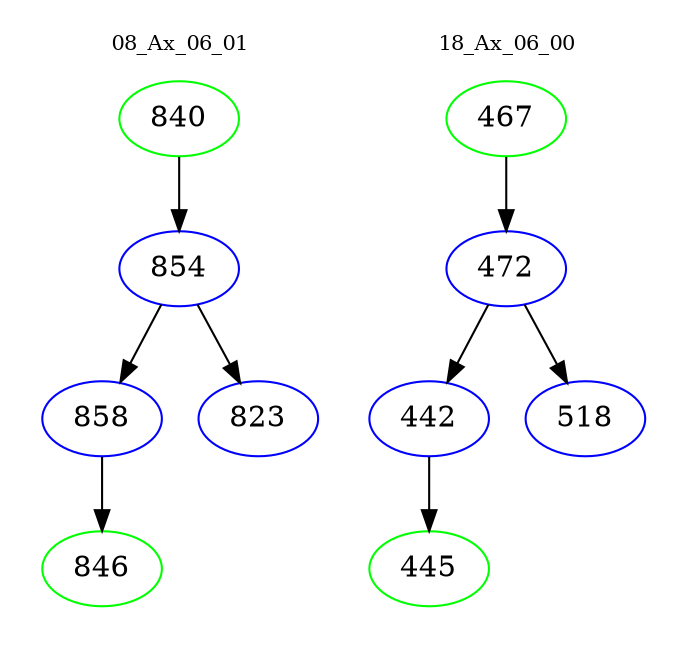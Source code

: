 digraph{
subgraph cluster_0 {
color = white
label = "08_Ax_06_01";
fontsize=10;
T0_840 [label="840", color="green"]
T0_840 -> T0_854 [color="black"]
T0_854 [label="854", color="blue"]
T0_854 -> T0_858 [color="black"]
T0_858 [label="858", color="blue"]
T0_858 -> T0_846 [color="black"]
T0_846 [label="846", color="green"]
T0_854 -> T0_823 [color="black"]
T0_823 [label="823", color="blue"]
}
subgraph cluster_1 {
color = white
label = "18_Ax_06_00";
fontsize=10;
T1_467 [label="467", color="green"]
T1_467 -> T1_472 [color="black"]
T1_472 [label="472", color="blue"]
T1_472 -> T1_442 [color="black"]
T1_442 [label="442", color="blue"]
T1_442 -> T1_445 [color="black"]
T1_445 [label="445", color="green"]
T1_472 -> T1_518 [color="black"]
T1_518 [label="518", color="blue"]
}
}
